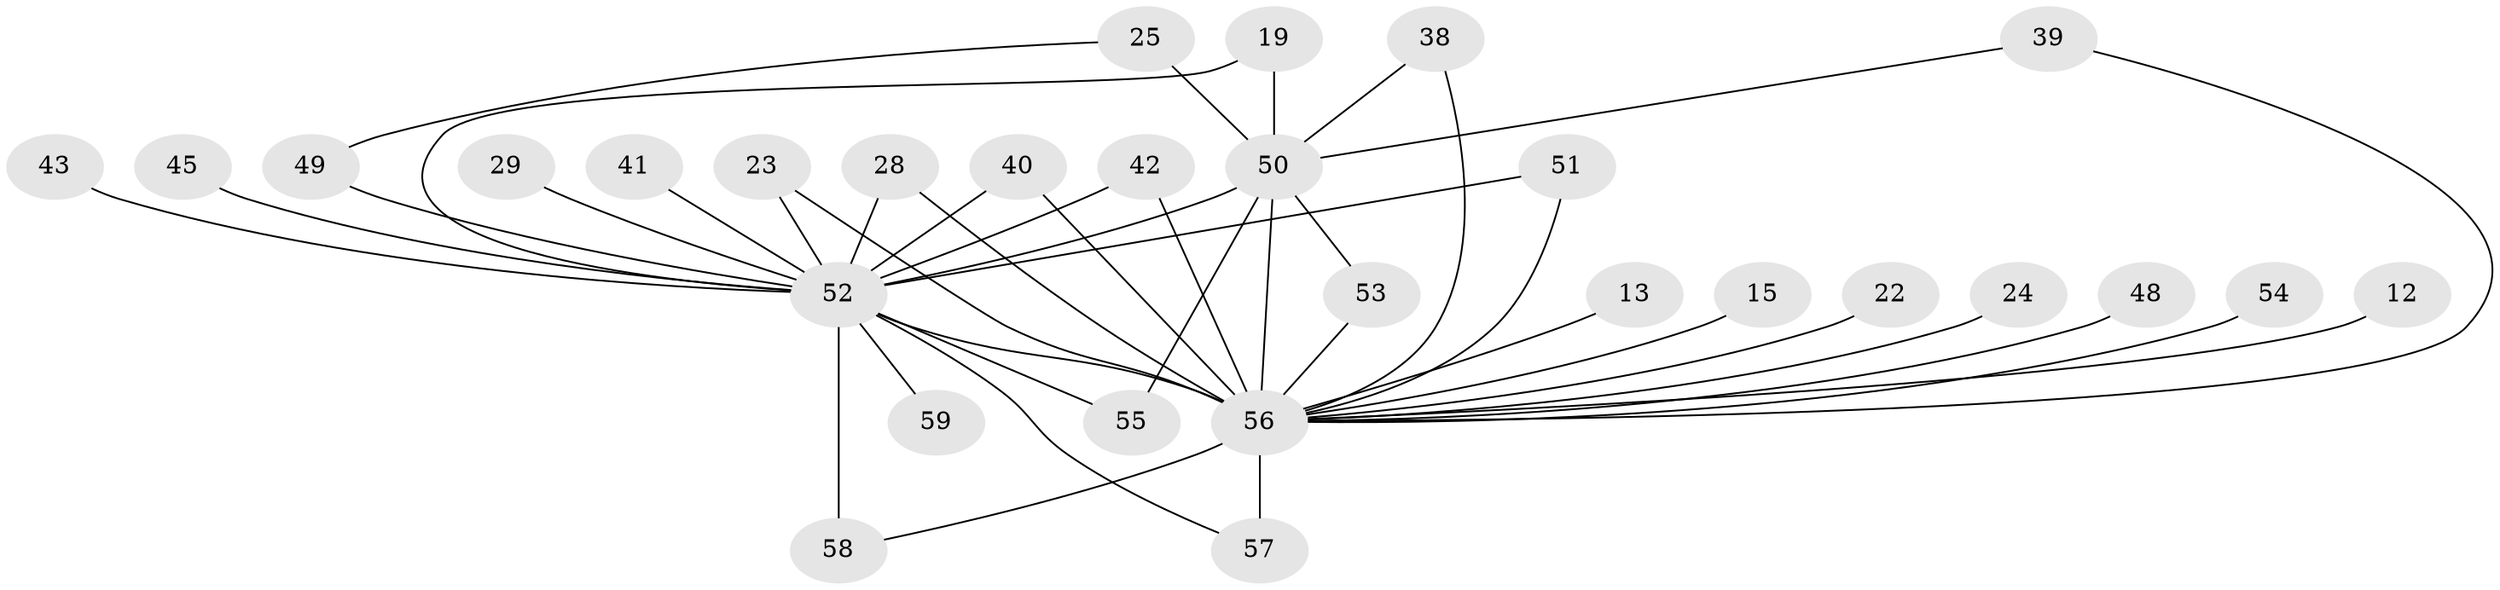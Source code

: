 // original degree distribution, {18: 0.03389830508474576, 14: 0.01694915254237288, 20: 0.01694915254237288, 17: 0.01694915254237288, 15: 0.03389830508474576, 19: 0.03389830508474576, 16: 0.01694915254237288, 3: 0.22033898305084745, 2: 0.576271186440678, 4: 0.03389830508474576}
// Generated by graph-tools (version 1.1) at 2025/43/03/09/25 04:43:15]
// undirected, 29 vertices, 42 edges
graph export_dot {
graph [start="1"]
  node [color=gray90,style=filled];
  12;
  13;
  15;
  19;
  22;
  23;
  24;
  25;
  28;
  29;
  38;
  39;
  40;
  41 [super="+11"];
  42 [super="+26"];
  43;
  45;
  48;
  49 [super="+27"];
  50 [super="+30+10"];
  51 [super="+47"];
  52 [super="+37+33+46+7"];
  53;
  54;
  55;
  56 [super="+35+34"];
  57 [super="+16"];
  58 [super="+32+44"];
  59;
  12 -- 56 [weight=2];
  13 -- 56 [weight=2];
  15 -- 56 [weight=2];
  19 -- 50;
  19 -- 52;
  22 -- 56;
  23 -- 52;
  23 -- 56;
  24 -- 56 [weight=2];
  25 -- 49;
  25 -- 50 [weight=2];
  28 -- 52;
  28 -- 56;
  29 -- 52 [weight=2];
  38 -- 50;
  38 -- 56;
  39 -- 50;
  39 -- 56;
  40 -- 52;
  40 -- 56;
  41 -- 52 [weight=3];
  42 -- 52;
  42 -- 56 [weight=2];
  43 -- 52 [weight=2];
  45 -- 52 [weight=2];
  48 -- 56 [weight=2];
  49 -- 52 [weight=2];
  50 -- 52 [weight=10];
  50 -- 53;
  50 -- 55;
  50 -- 56 [weight=11];
  51 -- 52;
  51 -- 56;
  52 -- 55;
  52 -- 57;
  52 -- 58 [weight=4];
  52 -- 59;
  52 -- 56 [weight=24];
  53 -- 56;
  54 -- 56 [weight=2];
  56 -- 57 [weight=2];
  56 -- 58 [weight=2];
}
